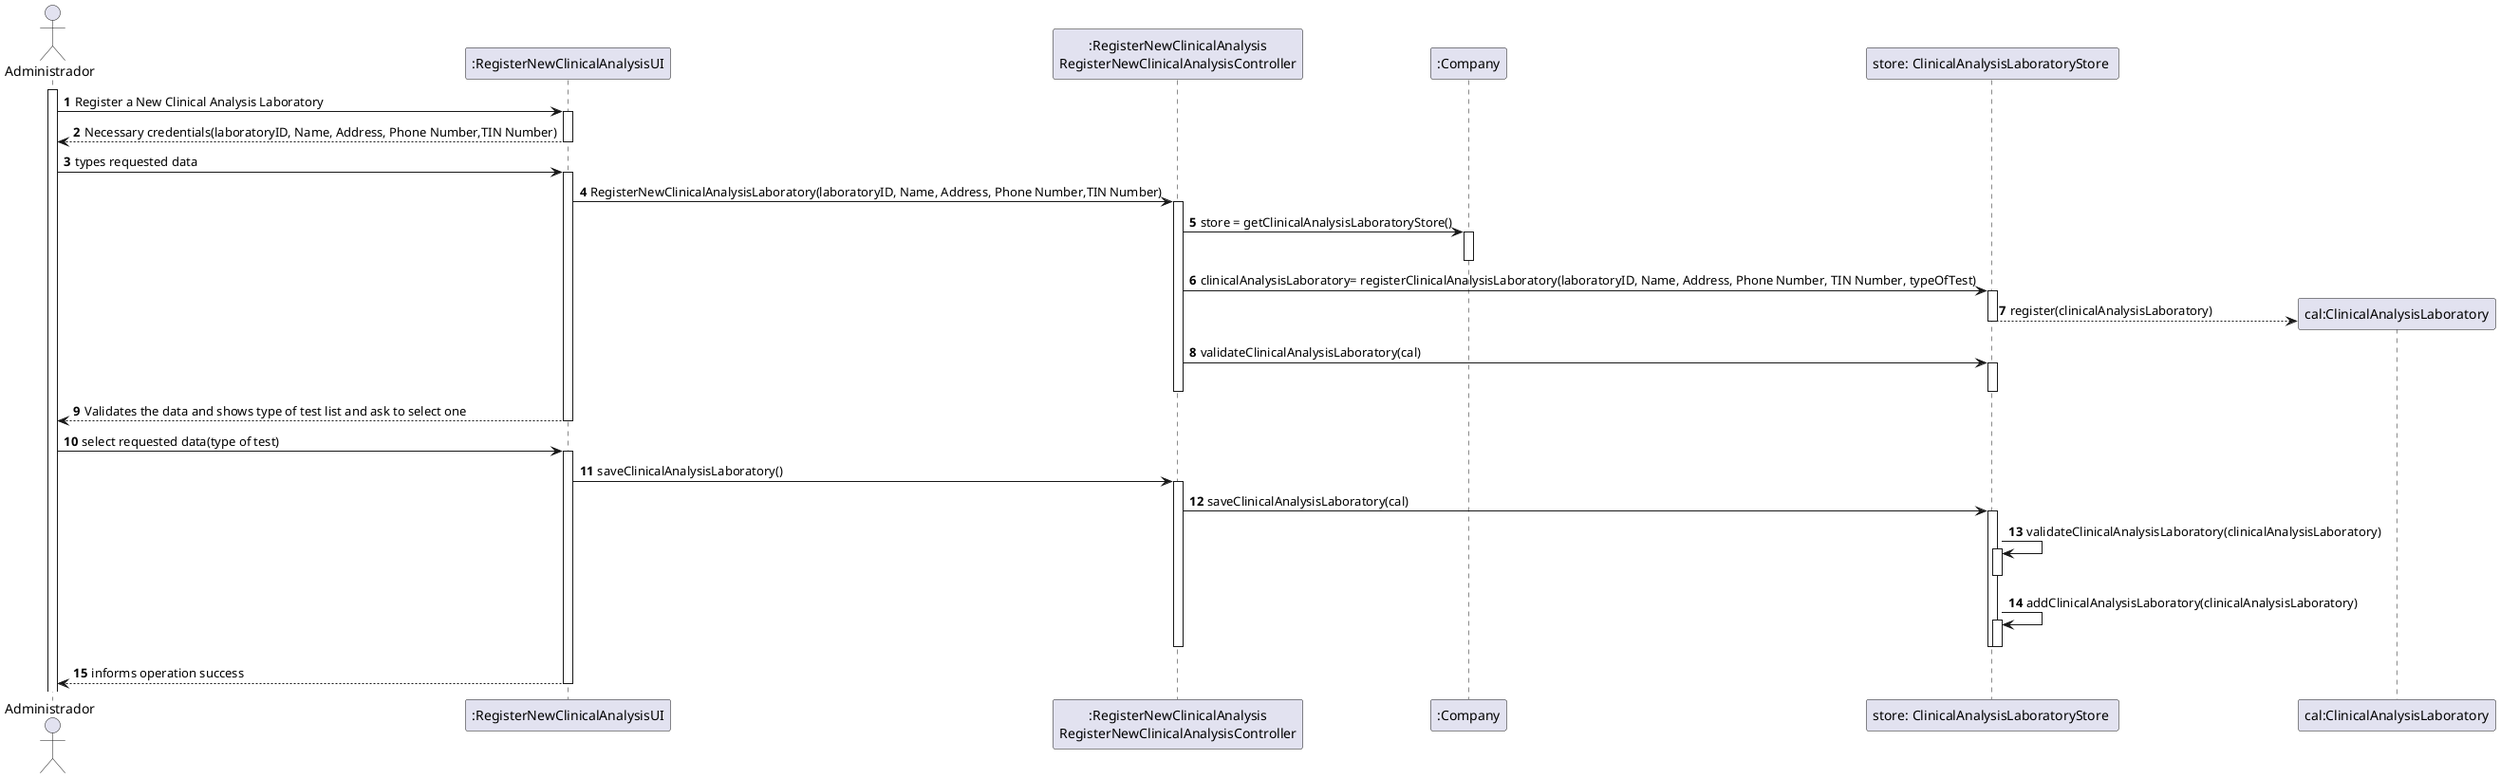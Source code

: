 @startuml
autonumber
'hide footbox
actor "Administrador" as ADMIN

participant ":RegisterNewClinicalAnalysisUI" as UI
participant ":RegisterNewClinicalAnalysis\nRegisterNewClinicalAnalysisController" as CTRL
participant ":Company" as comp
participant "store: ClinicalAnalysisLaboratoryStore " as cals
participant "cal:ClinicalAnalysisLaboratory" as cal

activate ADMIN
ADMIN -> UI : Register a New Clinical Analysis Laboratory
activate UI
UI --> ADMIN : Necessary credentials(laboratoryID, Name, Address, Phone Number,TIN Number)
deactivate UI
ADMIN -> UI : types requested data
activate UI
    UI -> CTRL : RegisterNewClinicalAnalysisLaboratory(laboratoryID, Name, Address, Phone Number,TIN Number)
    activate CTRL
        CTRL -> comp : store = getClinicalAnalysisLaboratoryStore()
        activate comp
        deactivate comp
        CTRL -> cals : clinicalAnalysisLaboratory= registerClinicalAnalysisLaboratory(laboratoryID, Name, Address, Phone Number, TIN Number, typeOfTest)
        activate cals
            cals --> cal** : register(clinicalAnalysisLaboratory)
        deactivate cals
        CTRL -> cals : validateClinicalAnalysisLaboratory(cal)
        activate cals
        deactivate cals
    deactivate CTRL
    UI --> ADMIN : Validates the data and shows type of test list and ask to select one
deactivate UI
ADMIN -> UI : select requested data(type of test)
activate UI
    UI -> CTRL : saveClinicalAnalysisLaboratory()
    activate CTRL
        CTRL -> cals : saveClinicalAnalysisLaboratory(cal)
        activate cals
            cals -> cals : validateClinicalAnalysisLaboratory(clinicalAnalysisLaboratory)
            activate cals
            deactivate cals
            cals -> cals : addClinicalAnalysisLaboratory(clinicalAnalysisLaboratory)
            activate cals
            deactivate cals
        deactivate cals
    deactivate CTRL
    UI --> ADMIN : informs operation success
deactivate UI

@enduml